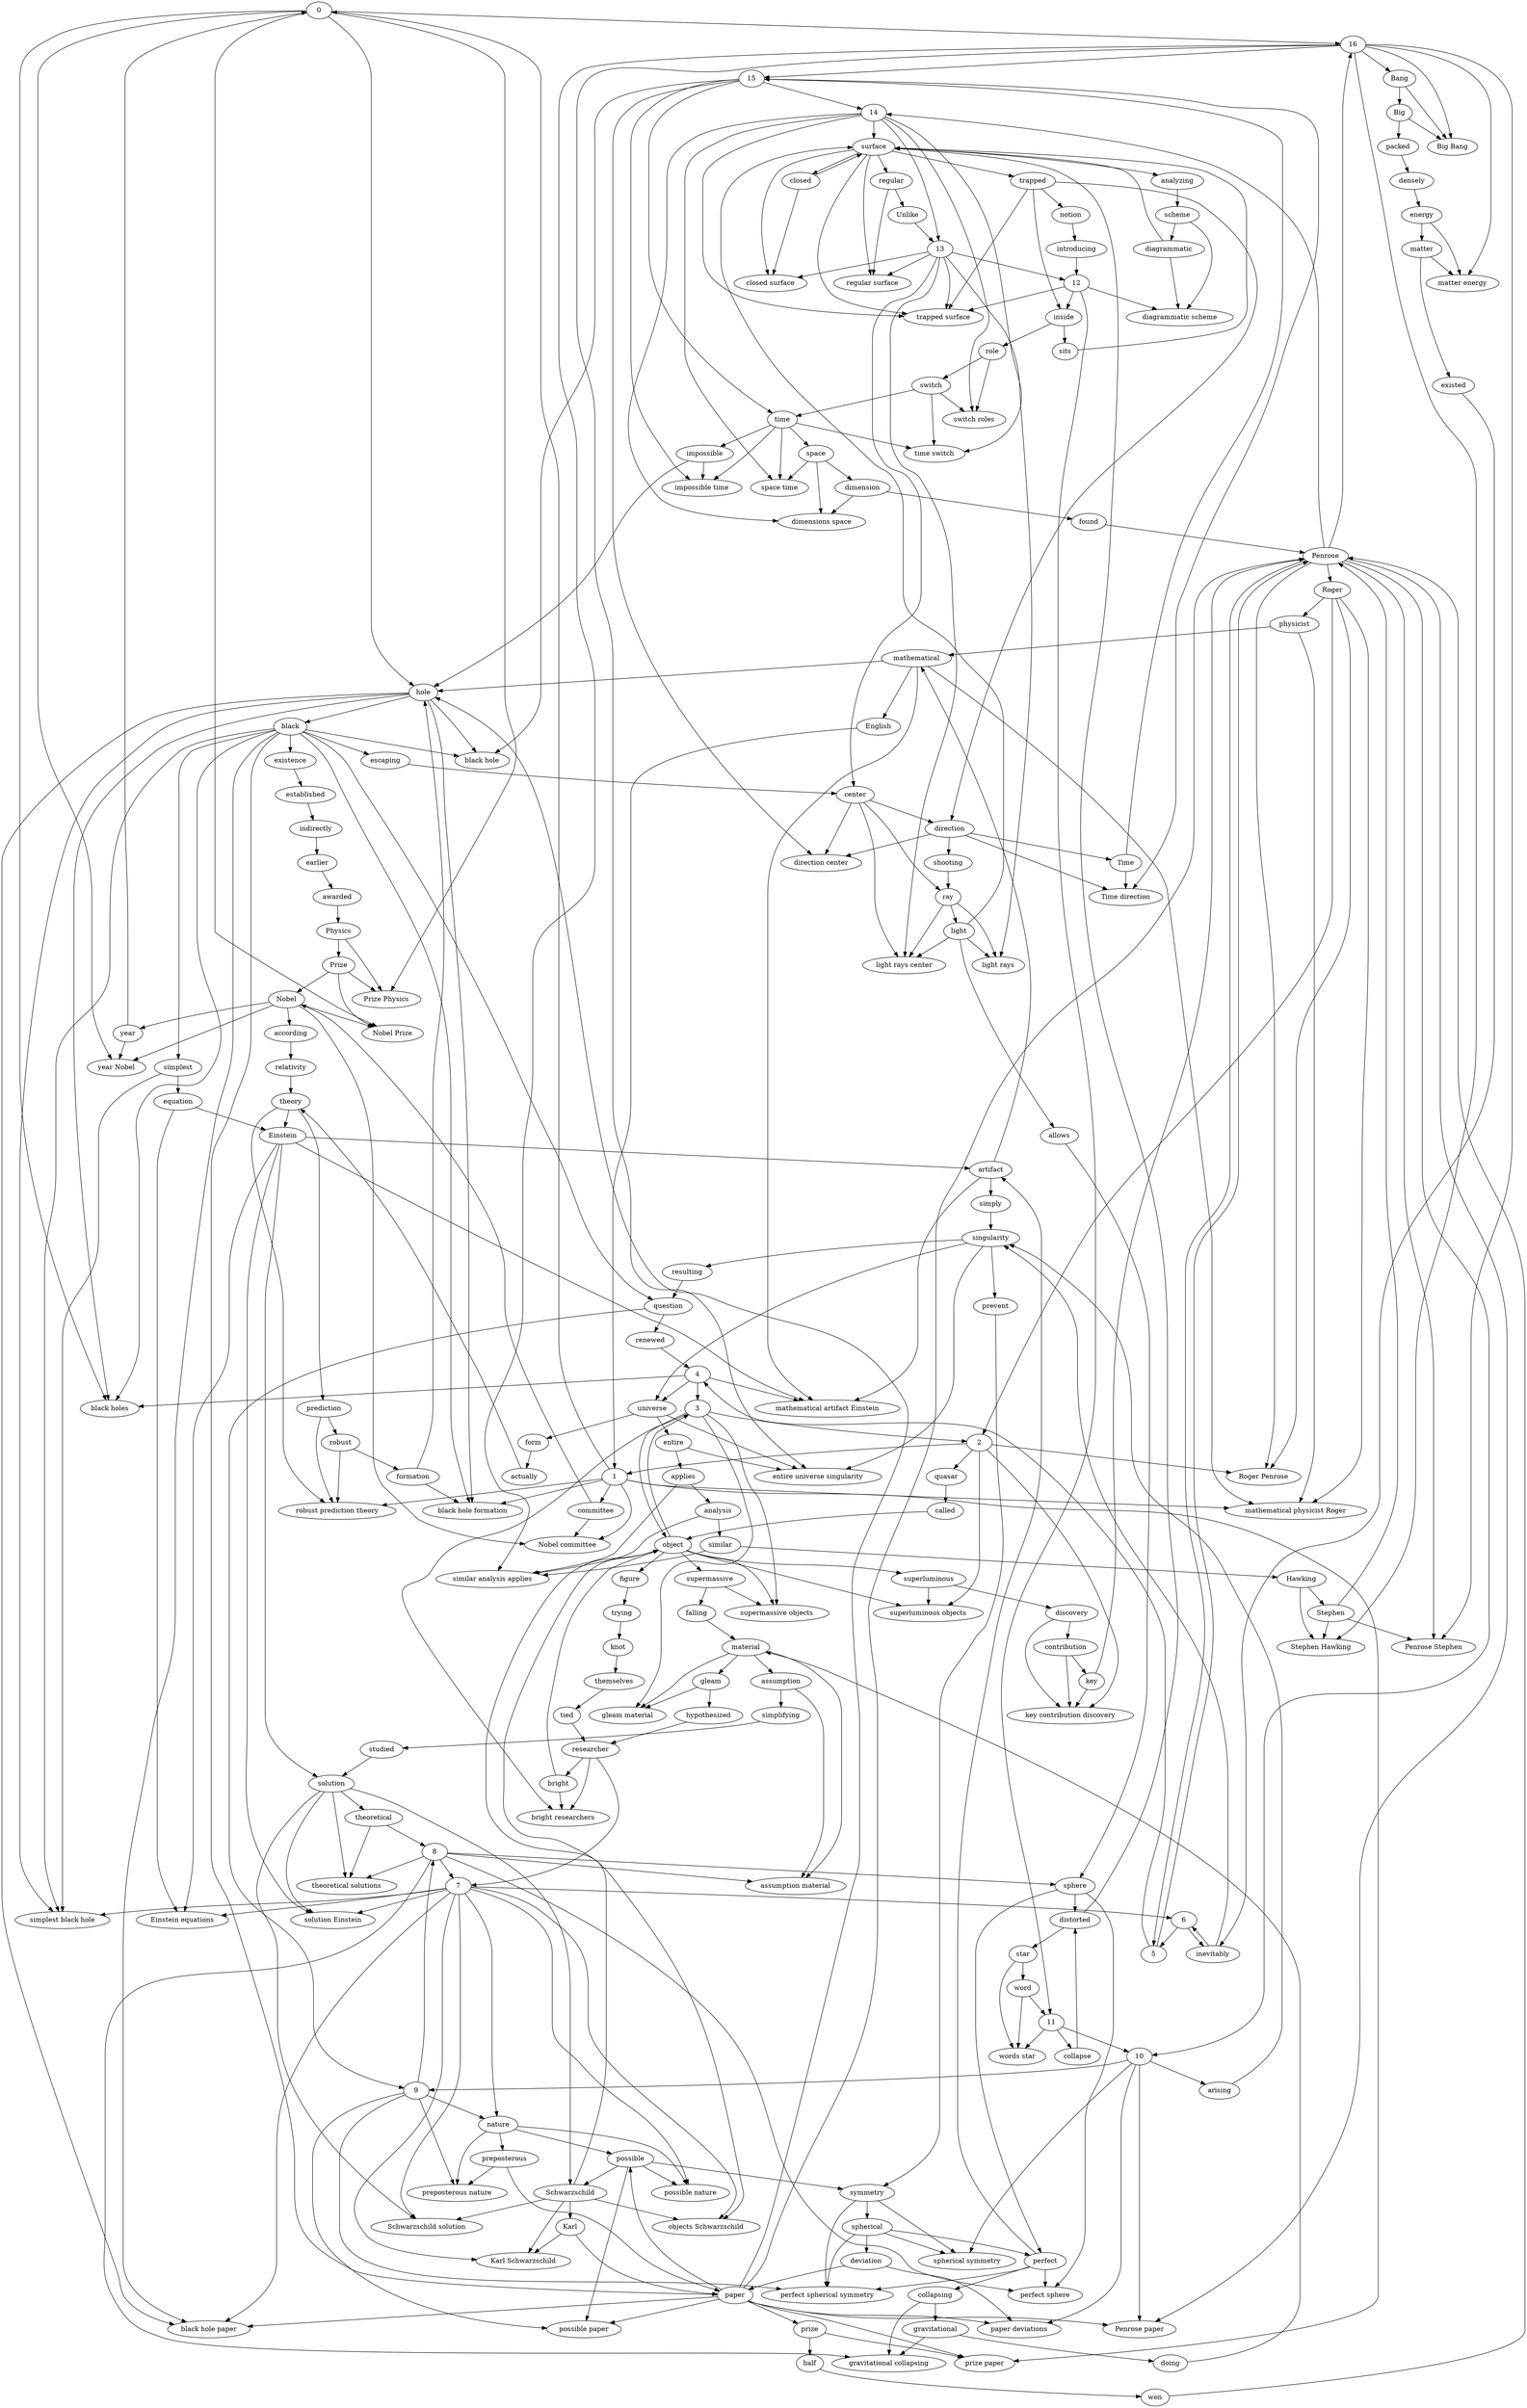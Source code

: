 strict digraph "" {
	0 -> 16;
	0 -> hole;
	0 -> "year Nobel";
	0 -> "Nobel Prize";
	0 -> "Prize Physics";
	0 -> "black holes";
	16 -> 15;
	16 -> Bang;
	16 -> "Penrose Stephen";
	16 -> "Stephen Hawking";
	16 -> "similar analysis applies";
	16 -> "entire universe singularity";
	16 -> "matter energy";
	16 -> "Big Bang";
	year -> 0;
	year -> "year Nobel";
	hole -> black;
	hole -> "black holes";
	hole -> "black hole formation";
	hole -> "simplest black hole";
	hole -> "black hole paper";
	hole -> "black hole";
	Nobel -> year;
	Nobel -> "year Nobel";
	Nobel -> "Nobel Prize";
	Nobel -> according;
	Nobel -> "Nobel committee";
	Prize -> Nobel;
	Prize -> "Nobel Prize";
	Prize -> "Prize Physics";
	Physics -> Prize;
	Physics -> "Prize Physics";
	awarded -> Physics;
	earlier -> awarded;
	indirectly -> earlier;
	established -> indirectly;
	existence -> established;
	black -> existence;
	black -> "black holes";
	black -> paper;
	black -> "black hole formation";
	black -> question;
	black -> simplest;
	black -> "simplest black hole";
	black -> "black hole paper";
	black -> escaping;
	black -> "black hole";
	1 -> 0;
	1 -> committee;
	1 -> "mathematical physicist Roger";
	1 -> "prize paper";
	1 -> "black hole formation";
	1 -> "robust prediction theory";
	1 -> "Nobel committee";
	English -> 1;
	committee -> Nobel;
	committee -> "Nobel committee";
	mathematical -> hole;
	mathematical -> English;
	mathematical -> "mathematical physicist Roger";
	mathematical -> "mathematical artifact Einstein";
	physicist -> mathematical;
	physicist -> "mathematical physicist Roger";
	Roger -> physicist;
	Roger -> "mathematical physicist Roger";
	Roger -> 2;
	Roger -> "Roger Penrose";
	Penrose -> 16;
	Penrose -> Roger;
	Penrose -> "Roger Penrose";
	Penrose -> 5;
	Penrose -> 10;
	Penrose -> "Penrose paper";
	Penrose -> 14;
	Penrose -> "Penrose Stephen";
	won -> Penrose;
	half -> won;
	prize -> half;
	prize -> "prize paper";
	paper -> hole;
	paper -> Penrose;
	paper -> prize;
	paper -> "prize paper";
	paper -> possible;
	paper -> "black hole paper";
	paper -> "possible paper";
	paper -> "Penrose paper";
	paper -> "paper deviations";
	formation -> hole;
	formation -> "black hole formation";
	robust -> formation;
	robust -> "robust prediction theory";
	prediction -> robust;
	prediction -> "robust prediction theory";
	theory -> prediction;
	theory -> "robust prediction theory";
	theory -> Einstein;
	relativity -> theory;
	according -> relativity;
	2 -> 1;
	2 -> quasar;
	2 -> "Roger Penrose";
	2 -> "key contribution discovery";
	2 -> "superluminous objects";
	quasar -> called;
	key -> Penrose;
	key -> "key contribution discovery";
	contribution -> key;
	contribution -> "key contribution discovery";
	discovery -> contribution;
	discovery -> "key contribution discovery";
	superluminous -> discovery;
	superluminous -> "superluminous objects";
	object -> superluminous;
	object -> "superluminous objects";
	object -> 3;
	object -> supermassive;
	object -> "supermassive objects";
	object -> figure;
	object -> "objects Schwarzschild";
	called -> object;
	3 -> 2;
	3 -> object;
	3 -> "bright researchers";
	3 -> "gleam material";
	3 -> "supermassive objects";
	bright -> object;
	bright -> "bright researchers";
	researcher -> bright;
	researcher -> "bright researchers";
	researcher -> 7;
	hypothesized -> researcher;
	gleam -> hypothesized;
	gleam -> "gleam material";
	material -> gleam;
	material -> "gleam material";
	material -> assumption;
	material -> "assumption material";
	falling -> material;
	supermassive -> falling;
	supermassive -> "supermassive objects";
	4 -> "black holes";
	4 -> 3;
	4 -> universe;
	4 -> "mathematical artifact Einstein";
	renewed -> 4;
	universe -> form;
	universe -> entire;
	universe -> "entire universe singularity";
	question -> renewed;
	question -> 9;
	artifact -> mathematical;
	artifact -> "mathematical artifact Einstein";
	artifact -> simply;
	Einstein -> artifact;
	Einstein -> "mathematical artifact Einstein";
	Einstein -> solution;
	Einstein -> "solution Einstein";
	Einstein -> "Einstein equations";
	actually -> theory;
	form -> actually;
	5 -> Penrose;
	5 -> 4;
	6 -> 5;
	6 -> inevitably;
	inevitably -> 6;
	inevitably -> singularity;
	7 -> 6;
	7 -> nature;
	7 -> "objects Schwarzschild";
	7 -> "Schwarzschild solution";
	7 -> "solution Einstein";
	7 -> "Einstein equations";
	7 -> "simplest black hole";
	7 -> "black hole paper";
	7 -> "Karl Schwarzschild";
	7 -> "possible nature";
	nature -> possible;
	nature -> "possible nature";
	nature -> preposterous;
	nature -> "preposterous nature";
	tied -> researcher;
	themselves -> tied;
	knot -> themselves;
	trying -> knot;
	figure -> trying;
	Schwarzschild -> object;
	Schwarzschild -> Karl;
	Schwarzschild -> "objects Schwarzschild";
	Schwarzschild -> "Schwarzschild solution";
	Schwarzschild -> "Karl Schwarzschild";
	solution -> Schwarzschild;
	solution -> "Schwarzschild solution";
	solution -> "solution Einstein";
	solution -> theoretical;
	solution -> "theoretical solutions";
	equation -> Einstein;
	equation -> "Einstein equations";
	simplest -> equation;
	simplest -> "simplest black hole";
	Karl -> paper;
	Karl -> "Karl Schwarzschild";
	possible -> Schwarzschild;
	possible -> "possible nature";
	possible -> symmetry;
	possible -> "possible paper";
	8 -> 7;
	8 -> sphere;
	8 -> "theoretical solutions";
	8 -> "assumption material";
	8 -> "gravitational collapsing";
	8 -> "perfect sphere";
	theoretical -> 8;
	theoretical -> "theoretical solutions";
	sphere -> perfect;
	sphere -> "perfect sphere";
	sphere -> distorted;
	studied -> solution;
	simplifying -> studied;
	assumption -> simplifying;
	assumption -> "assumption material";
	doing -> material;
	gravitational -> doing;
	gravitational -> "gravitational collapsing";
	collapsing -> gravitational;
	collapsing -> "gravitational collapsing";
	perfect -> artifact;
	perfect -> collapsing;
	perfect -> "perfect sphere";
	perfect -> "perfect spherical symmetry";
	9 -> nature;
	9 -> 8;
	9 -> "perfect spherical symmetry";
	9 -> "possible paper";
	9 -> "preposterous nature";
	resulting -> question;
	singularity -> universe;
	singularity -> resulting;
	singularity -> prevent;
	singularity -> "entire universe singularity";
	simply -> singularity;
	spherical -> perfect;
	spherical -> "perfect spherical symmetry";
	spherical -> deviation;
	spherical -> "spherical symmetry";
	symmetry -> spherical;
	symmetry -> "perfect spherical symmetry";
	symmetry -> "spherical symmetry";
	preposterous -> paper;
	preposterous -> "preposterous nature";
	10 -> 9;
	10 -> arising;
	10 -> "Penrose paper";
	10 -> "paper deviations";
	10 -> "spherical symmetry";
	arising -> singularity;
	deviation -> paper;
	deviation -> "paper deviations";
	prevent -> symmetry;
	11 -> 10;
	11 -> collapse;
	11 -> "words star";
	word -> 11;
	word -> "words star";
	collapse -> distorted;
	star -> word;
	star -> "words star";
	distorted -> star;
	distorted -> surface;
	12 -> 11;
	12 -> inside;
	12 -> "trapped surface";
	12 -> "diagrammatic scheme";
	introducing -> 12;
	inside -> sits;
	inside -> role;
	notion -> introducing;
	trapped -> inside;
	trapped -> notion;
	trapped -> "trapped surface";
	trapped -> direction;
	surface -> trapped;
	surface -> analyzing;
	surface -> "trapped surface";
	surface -> regular;
	surface -> closed;
	surface -> "regular surface";
	surface -> "closed surface";
	diagrammatic -> surface;
	diagrammatic -> "diagrammatic scheme";
	scheme -> diagrammatic;
	scheme -> "diagrammatic scheme";
	analyzing -> scheme;
	sits -> surface;
	13 -> 12;
	13 -> "trapped surface";
	13 -> center;
	13 -> "regular surface";
	13 -> "light rays";
	13 -> "closed surface";
	13 -> "light rays center";
	Unlike -> 13;
	center -> ray;
	center -> direction;
	center -> "light rays center";
	center -> "direction center";
	regular -> Unlike;
	regular -> "regular surface";
	light -> surface;
	light -> allows;
	light -> "light rays";
	light -> "light rays center";
	ray -> light;
	ray -> "light rays";
	ray -> "light rays center";
	shooting -> ray;
	direction -> shooting;
	direction -> Time;
	direction -> "Time direction";
	direction -> "direction center";
	closed -> surface;
	closed -> "closed surface";
	allows -> sphere;
	14 -> surface;
	14 -> "trapped surface";
	14 -> 13;
	14 -> "dimensions space";
	14 -> "space time";
	14 -> "time switch";
	14 -> "switch roles";
	found -> Penrose;
	dimension -> found;
	dimension -> "dimensions space";
	space -> dimension;
	space -> "dimensions space";
	space -> "space time";
	time -> space;
	time -> "space time";
	time -> "time switch";
	time -> impossible;
	time -> "impossible time";
	switch -> time;
	switch -> "time switch";
	switch -> "switch roles";
	role -> switch;
	role -> "switch roles";
	15 -> 14;
	15 -> time;
	15 -> "Time direction";
	15 -> "direction center";
	15 -> "black hole";
	15 -> "impossible time";
	Time -> 15;
	Time -> "Time direction";
	escaping -> center;
	impossible -> hole;
	impossible -> "impossible time";
	Bang -> Big;
	Bang -> "Big Bang";
	Stephen -> Penrose;
	Stephen -> "Penrose Stephen";
	Stephen -> "Stephen Hawking";
	Hawking -> Stephen;
	Hawking -> "Stephen Hawking";
	similar -> Hawking;
	similar -> "similar analysis applies";
	analysis -> similar;
	analysis -> "similar analysis applies";
	applies -> analysis;
	applies -> "similar analysis applies";
	entire -> applies;
	entire -> "entire universe singularity";
	existed -> inevitably;
	matter -> existed;
	matter -> "matter energy";
	energy -> matter;
	energy -> "matter energy";
	densely -> energy;
	packed -> densely;
	Big -> packed;
	Big -> "Big Bang";
}
